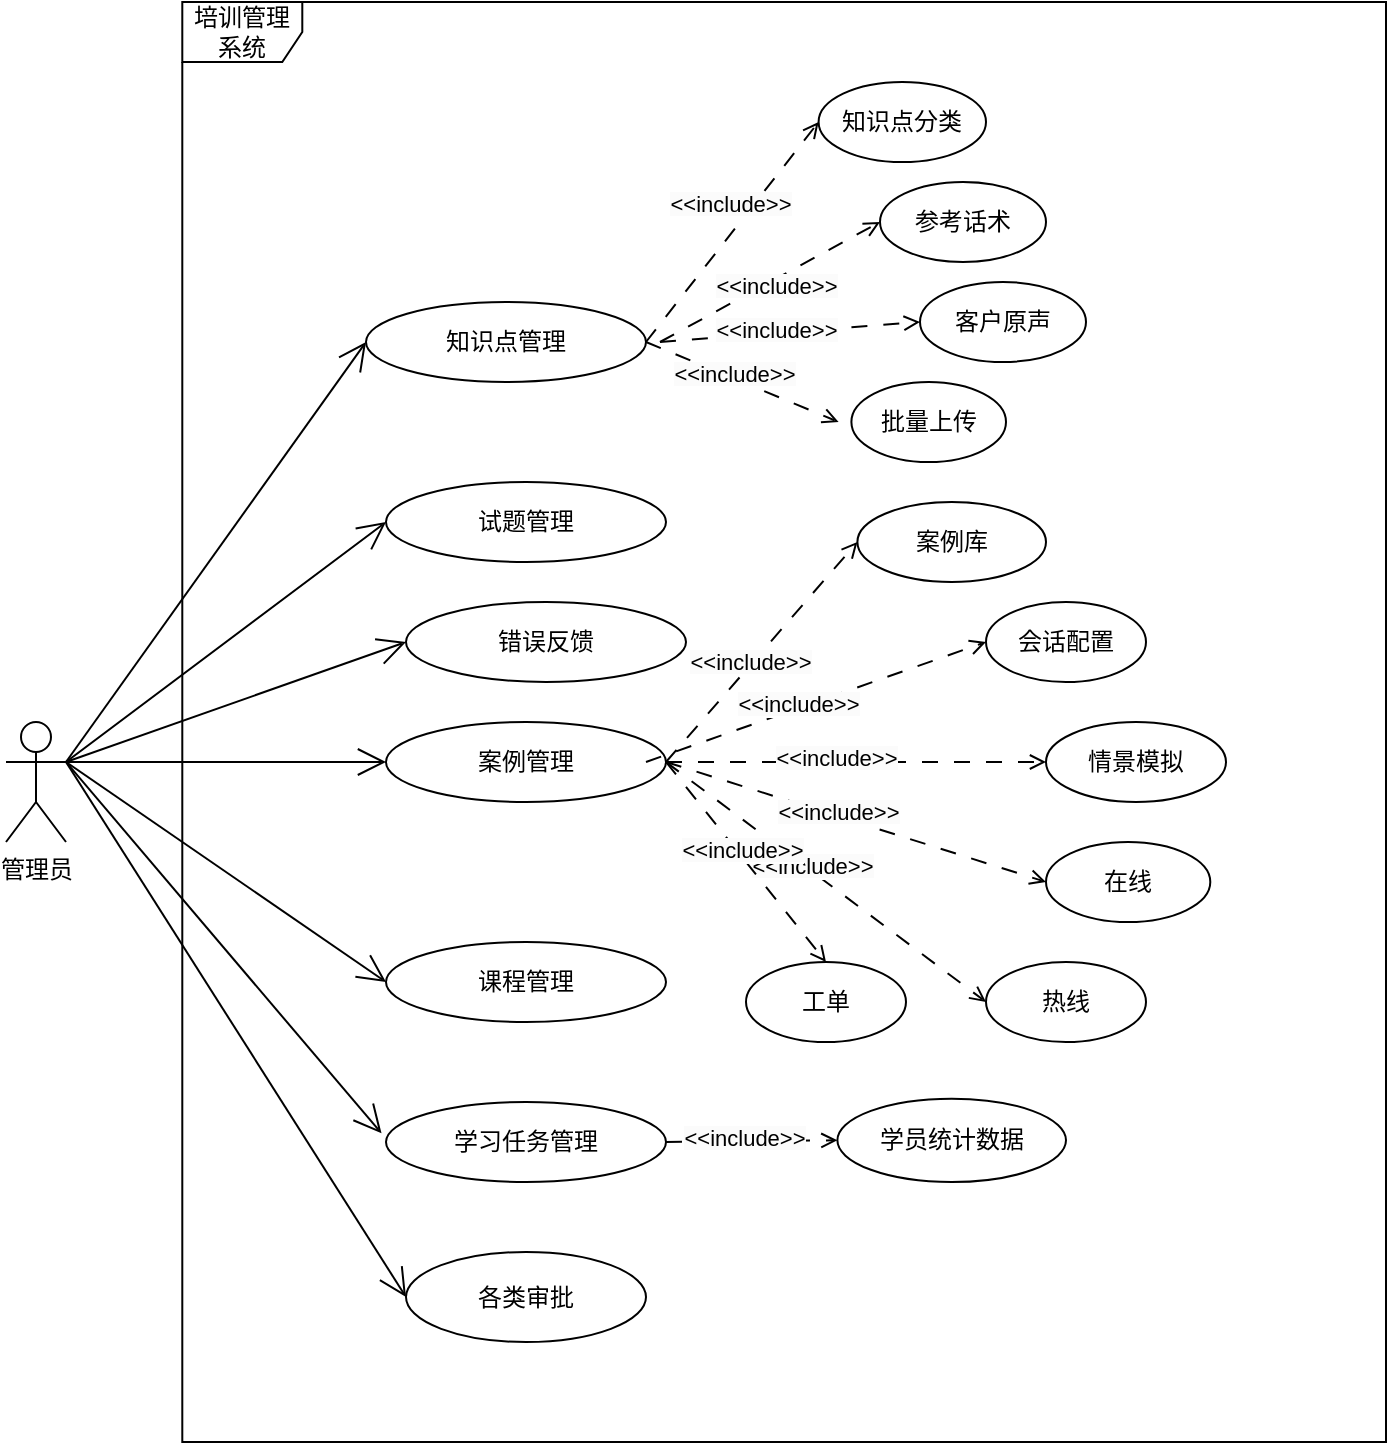 <mxfile version="24.8.6">
  <diagram name="第 1 页" id="jLr4lrlrVHVJPcqsL-fy">
    <mxGraphModel dx="1136" dy="657" grid="1" gridSize="10" guides="1" tooltips="1" connect="1" arrows="1" fold="1" page="1" pageScale="1" pageWidth="827" pageHeight="1169" math="0" shadow="0">
      <root>
        <mxCell id="0" />
        <mxCell id="1" parent="0" />
        <mxCell id="9K5wpRG9sUKZ4BDB4qsN-1" value="管理员" style="shape=umlActor;verticalLabelPosition=bottom;verticalAlign=top;html=1;outlineConnect=0;" parent="1" vertex="1">
          <mxGeometry x="210" y="440" width="30" height="60" as="geometry" />
        </mxCell>
        <mxCell id="9K5wpRG9sUKZ4BDB4qsN-7" value="知识点管理" style="ellipse;whiteSpace=wrap;html=1;" parent="1" vertex="1">
          <mxGeometry x="390" y="230" width="140" height="40" as="geometry" />
        </mxCell>
        <mxCell id="9K5wpRG9sUKZ4BDB4qsN-8" value="" style="endArrow=open;endFill=1;endSize=12;html=1;rounded=0;exitX=1;exitY=0.333;exitDx=0;exitDy=0;exitPerimeter=0;entryX=0;entryY=0.5;entryDx=0;entryDy=0;" parent="1" source="9K5wpRG9sUKZ4BDB4qsN-1" target="9K5wpRG9sUKZ4BDB4qsN-7" edge="1">
          <mxGeometry width="160" relative="1" as="geometry">
            <mxPoint x="240" y="520" as="sourcePoint" />
            <mxPoint x="400" y="520" as="targetPoint" />
          </mxGeometry>
        </mxCell>
        <mxCell id="9K5wpRG9sUKZ4BDB4qsN-9" value="案例管理" style="ellipse;whiteSpace=wrap;html=1;" parent="1" vertex="1">
          <mxGeometry x="400" y="440" width="140" height="40" as="geometry" />
        </mxCell>
        <mxCell id="9K5wpRG9sUKZ4BDB4qsN-10" value="" style="endArrow=open;endFill=1;endSize=12;html=1;rounded=0;entryX=0;entryY=0.5;entryDx=0;entryDy=0;" parent="1" target="9K5wpRG9sUKZ4BDB4qsN-9" edge="1">
          <mxGeometry width="160" relative="1" as="geometry">
            <mxPoint x="290" y="460" as="sourcePoint" />
            <mxPoint x="440" y="380" as="targetPoint" />
          </mxGeometry>
        </mxCell>
        <mxCell id="9K5wpRG9sUKZ4BDB4qsN-11" value="试题管理" style="ellipse;whiteSpace=wrap;html=1;" parent="1" vertex="1">
          <mxGeometry x="400" y="320" width="140" height="40" as="geometry" />
        </mxCell>
        <mxCell id="9K5wpRG9sUKZ4BDB4qsN-12" value="课程管理" style="ellipse;whiteSpace=wrap;html=1;" parent="1" vertex="1">
          <mxGeometry x="400" y="550" width="140" height="40" as="geometry" />
        </mxCell>
        <mxCell id="9K5wpRG9sUKZ4BDB4qsN-13" value="学习任务管理" style="ellipse;whiteSpace=wrap;html=1;" parent="1" vertex="1">
          <mxGeometry x="400" y="630" width="140" height="40" as="geometry" />
        </mxCell>
        <mxCell id="9K5wpRG9sUKZ4BDB4qsN-14" value="" style="endArrow=open;endFill=1;endSize=12;html=1;rounded=0;entryX=0;entryY=0.5;entryDx=0;entryDy=0;" parent="1" target="9K5wpRG9sUKZ4BDB4qsN-11" edge="1">
          <mxGeometry width="160" relative="1" as="geometry">
            <mxPoint x="300" y="460" as="sourcePoint" />
            <mxPoint x="440" y="450" as="targetPoint" />
            <Array as="points">
              <mxPoint x="240" y="460" />
            </Array>
          </mxGeometry>
        </mxCell>
        <mxCell id="9K5wpRG9sUKZ4BDB4qsN-15" value="" style="endArrow=open;endFill=1;endSize=12;html=1;rounded=0;entryX=0;entryY=0.5;entryDx=0;entryDy=0;" parent="1" target="9K5wpRG9sUKZ4BDB4qsN-12" edge="1">
          <mxGeometry width="160" relative="1" as="geometry">
            <mxPoint x="240" y="460" as="sourcePoint" />
            <mxPoint x="430" y="550" as="targetPoint" />
          </mxGeometry>
        </mxCell>
        <mxCell id="9K5wpRG9sUKZ4BDB4qsN-16" value="" style="endArrow=open;endFill=1;endSize=12;html=1;rounded=0;entryX=-0.016;entryY=0.392;entryDx=0;entryDy=0;entryPerimeter=0;exitX=1;exitY=0.333;exitDx=0;exitDy=0;exitPerimeter=0;" parent="1" target="9K5wpRG9sUKZ4BDB4qsN-13" edge="1" source="9K5wpRG9sUKZ4BDB4qsN-1">
          <mxGeometry width="160" relative="1" as="geometry">
            <mxPoint x="290" y="460" as="sourcePoint" />
            <mxPoint x="460" y="590" as="targetPoint" />
          </mxGeometry>
        </mxCell>
        <mxCell id="9K5wpRG9sUKZ4BDB4qsN-17" value="学员统计数据" style="ellipse;whiteSpace=wrap;html=1;" parent="1" vertex="1">
          <mxGeometry x="625.7" y="628.32" width="114.3" height="41.68" as="geometry" />
        </mxCell>
        <mxCell id="0O4qhSUyokO77OFxhCxH-1" value="" style="endArrow=open;html=1;rounded=0;exitX=1;exitY=0.5;exitDx=0;exitDy=0;dashed=1;dashPattern=8 8;endFill=0;entryX=0;entryY=0.5;entryDx=0;entryDy=0;" edge="1" parent="1" source="9K5wpRG9sUKZ4BDB4qsN-7" target="0O4qhSUyokO77OFxhCxH-9">
          <mxGeometry width="50" height="50" relative="1" as="geometry">
            <mxPoint x="656.3" y="300" as="sourcePoint" />
            <mxPoint x="646.3" y="170" as="targetPoint" />
            <Array as="points" />
          </mxGeometry>
        </mxCell>
        <mxCell id="0O4qhSUyokO77OFxhCxH-6" value="&lt;span style=&quot;background-color: rgb(251, 251, 251);&quot;&gt;&amp;lt;&amp;lt;include&amp;gt;&amp;gt;&lt;/span&gt;" style="edgeLabel;html=1;align=center;verticalAlign=middle;resizable=0;points=[];rotation=0;" vertex="1" connectable="0" parent="0O4qhSUyokO77OFxhCxH-1">
          <mxGeometry x="-0.104" y="2" relative="1" as="geometry">
            <mxPoint x="5" y="-19" as="offset" />
          </mxGeometry>
        </mxCell>
        <mxCell id="0O4qhSUyokO77OFxhCxH-9" value="知识点分类" style="ellipse;whiteSpace=wrap;html=1;" vertex="1" parent="1">
          <mxGeometry x="616.3" y="120" width="83.7" height="40" as="geometry" />
        </mxCell>
        <mxCell id="0O4qhSUyokO77OFxhCxH-10" value="参考话术" style="ellipse;whiteSpace=wrap;html=1;" vertex="1" parent="1">
          <mxGeometry x="647" y="170" width="83" height="40" as="geometry" />
        </mxCell>
        <mxCell id="0O4qhSUyokO77OFxhCxH-11" value="客户原声" style="ellipse;whiteSpace=wrap;html=1;" vertex="1" parent="1">
          <mxGeometry x="667" y="220" width="83" height="40" as="geometry" />
        </mxCell>
        <mxCell id="0O4qhSUyokO77OFxhCxH-12" value="" style="endArrow=open;html=1;rounded=0;dashed=1;dashPattern=8 8;endFill=0;entryX=0;entryY=0.5;entryDx=0;entryDy=0;" edge="1" parent="1" target="0O4qhSUyokO77OFxhCxH-10">
          <mxGeometry width="50" height="50" relative="1" as="geometry">
            <mxPoint x="537" y="250" as="sourcePoint" />
            <mxPoint x="496.3" y="350" as="targetPoint" />
            <Array as="points" />
          </mxGeometry>
        </mxCell>
        <mxCell id="0O4qhSUyokO77OFxhCxH-13" value="&lt;span style=&quot;background-color: rgb(251, 251, 251);&quot;&gt;&amp;lt;&amp;lt;include&amp;gt;&amp;gt;&lt;/span&gt;" style="edgeLabel;html=1;align=center;verticalAlign=middle;resizable=0;points=[];" vertex="1" connectable="0" parent="0O4qhSUyokO77OFxhCxH-12">
          <mxGeometry x="-0.104" y="2" relative="1" as="geometry">
            <mxPoint x="10" as="offset" />
          </mxGeometry>
        </mxCell>
        <mxCell id="0O4qhSUyokO77OFxhCxH-14" value="" style="endArrow=open;html=1;rounded=0;dashed=1;dashPattern=8 8;endFill=0;entryX=0;entryY=0.5;entryDx=0;entryDy=0;" edge="1" parent="1" target="0O4qhSUyokO77OFxhCxH-11">
          <mxGeometry width="50" height="50" relative="1" as="geometry">
            <mxPoint x="537" y="250" as="sourcePoint" />
            <mxPoint x="656.3" y="230" as="targetPoint" />
            <Array as="points" />
          </mxGeometry>
        </mxCell>
        <mxCell id="0O4qhSUyokO77OFxhCxH-15" value="&lt;span style=&quot;background-color: rgb(251, 251, 251);&quot;&gt;&amp;lt;&amp;lt;include&amp;gt;&amp;gt;&lt;/span&gt;" style="edgeLabel;html=1;align=center;verticalAlign=middle;resizable=0;points=[];" vertex="1" connectable="0" parent="0O4qhSUyokO77OFxhCxH-14">
          <mxGeometry x="-0.104" y="2" relative="1" as="geometry">
            <mxPoint as="offset" />
          </mxGeometry>
        </mxCell>
        <mxCell id="0O4qhSUyokO77OFxhCxH-16" value="案例库" style="ellipse;whiteSpace=wrap;html=1;" vertex="1" parent="1">
          <mxGeometry x="635.7" y="330" width="94.3" height="40" as="geometry" />
        </mxCell>
        <mxCell id="0O4qhSUyokO77OFxhCxH-17" value="会话配置" style="ellipse;whiteSpace=wrap;html=1;" vertex="1" parent="1">
          <mxGeometry x="700" y="380" width="80" height="40" as="geometry" />
        </mxCell>
        <mxCell id="0O4qhSUyokO77OFxhCxH-19" value="" style="endArrow=open;html=1;rounded=0;dashed=1;dashPattern=8 8;endFill=0;exitX=1;exitY=0.5;exitDx=0;exitDy=0;" edge="1" parent="1" source="9K5wpRG9sUKZ4BDB4qsN-7">
          <mxGeometry width="50" height="50" relative="1" as="geometry">
            <mxPoint x="566.3" y="240" as="sourcePoint" />
            <mxPoint x="626.3" y="290" as="targetPoint" />
            <Array as="points" />
          </mxGeometry>
        </mxCell>
        <mxCell id="0O4qhSUyokO77OFxhCxH-20" value="&lt;span style=&quot;background-color: rgb(251, 251, 251);&quot;&gt;&amp;lt;&amp;lt;include&amp;gt;&amp;gt;&lt;/span&gt;" style="edgeLabel;html=1;align=center;verticalAlign=middle;resizable=0;points=[];" vertex="1" connectable="0" parent="0O4qhSUyokO77OFxhCxH-19">
          <mxGeometry x="-0.104" y="2" relative="1" as="geometry">
            <mxPoint as="offset" />
          </mxGeometry>
        </mxCell>
        <mxCell id="0O4qhSUyokO77OFxhCxH-21" value="批量上传" style="ellipse;whiteSpace=wrap;html=1;" vertex="1" parent="1">
          <mxGeometry x="632.7" y="270" width="77.3" height="40" as="geometry" />
        </mxCell>
        <mxCell id="0O4qhSUyokO77OFxhCxH-23" value="情景模拟" style="ellipse;whiteSpace=wrap;html=1;" vertex="1" parent="1">
          <mxGeometry x="730" y="440" width="90" height="40" as="geometry" />
        </mxCell>
        <mxCell id="0O4qhSUyokO77OFxhCxH-24" value="" style="endArrow=open;html=1;rounded=0;dashed=1;dashPattern=8 8;endFill=0;exitX=1;exitY=0.5;exitDx=0;exitDy=0;entryX=0;entryY=0.5;entryDx=0;entryDy=0;" edge="1" parent="1" source="9K5wpRG9sUKZ4BDB4qsN-9" target="0O4qhSUyokO77OFxhCxH-16">
          <mxGeometry width="50" height="50" relative="1" as="geometry">
            <mxPoint x="550" y="290" as="sourcePoint" />
            <mxPoint x="620" y="350" as="targetPoint" />
            <Array as="points" />
          </mxGeometry>
        </mxCell>
        <mxCell id="0O4qhSUyokO77OFxhCxH-25" value="&lt;span style=&quot;background-color: rgb(251, 251, 251);&quot;&gt;&amp;lt;&amp;lt;include&amp;gt;&amp;gt;&lt;/span&gt;" style="edgeLabel;html=1;align=center;verticalAlign=middle;resizable=0;points=[];" vertex="1" connectable="0" parent="0O4qhSUyokO77OFxhCxH-24">
          <mxGeometry x="-0.104" y="2" relative="1" as="geometry">
            <mxPoint as="offset" />
          </mxGeometry>
        </mxCell>
        <mxCell id="0O4qhSUyokO77OFxhCxH-27" value="" style="endArrow=open;html=1;rounded=0;dashed=1;dashPattern=8 8;endFill=0;entryX=0;entryY=0.5;entryDx=0;entryDy=0;" edge="1" parent="1" target="0O4qhSUyokO77OFxhCxH-17">
          <mxGeometry width="50" height="50" relative="1" as="geometry">
            <mxPoint x="530" y="460" as="sourcePoint" />
            <mxPoint x="600" y="440" as="targetPoint" />
            <Array as="points" />
          </mxGeometry>
        </mxCell>
        <mxCell id="0O4qhSUyokO77OFxhCxH-28" value="&lt;span style=&quot;background-color: rgb(251, 251, 251);&quot;&gt;&amp;lt;&amp;lt;include&amp;gt;&amp;gt;&lt;/span&gt;" style="edgeLabel;html=1;align=center;verticalAlign=middle;resizable=0;points=[];" vertex="1" connectable="0" parent="0O4qhSUyokO77OFxhCxH-27">
          <mxGeometry x="-0.104" y="2" relative="1" as="geometry">
            <mxPoint as="offset" />
          </mxGeometry>
        </mxCell>
        <mxCell id="0O4qhSUyokO77OFxhCxH-29" value="" style="endArrow=open;html=1;rounded=0;dashed=1;dashPattern=8 8;endFill=0;entryX=0;entryY=0.5;entryDx=0;entryDy=0;exitX=1;exitY=0.5;exitDx=0;exitDy=0;" edge="1" parent="1" source="9K5wpRG9sUKZ4BDB4qsN-9" target="0O4qhSUyokO77OFxhCxH-23">
          <mxGeometry width="50" height="50" relative="1" as="geometry">
            <mxPoint x="550" y="430" as="sourcePoint" />
            <mxPoint x="620" y="460" as="targetPoint" />
            <Array as="points" />
          </mxGeometry>
        </mxCell>
        <mxCell id="0O4qhSUyokO77OFxhCxH-30" value="&lt;span style=&quot;background-color: rgb(251, 251, 251);&quot;&gt;&amp;lt;&amp;lt;include&amp;gt;&amp;gt;&lt;/span&gt;" style="edgeLabel;html=1;align=center;verticalAlign=middle;resizable=0;points=[];" vertex="1" connectable="0" parent="0O4qhSUyokO77OFxhCxH-29">
          <mxGeometry x="-0.104" y="2" relative="1" as="geometry">
            <mxPoint as="offset" />
          </mxGeometry>
        </mxCell>
        <mxCell id="0O4qhSUyokO77OFxhCxH-31" value="" style="endArrow=open;html=1;rounded=0;dashed=1;dashPattern=8 8;endFill=0;entryX=0;entryY=0.5;entryDx=0;entryDy=0;exitX=1;exitY=0.5;exitDx=0;exitDy=0;" edge="1" parent="1" source="9K5wpRG9sUKZ4BDB4qsN-13" target="9K5wpRG9sUKZ4BDB4qsN-17">
          <mxGeometry width="50" height="50" relative="1" as="geometry">
            <mxPoint x="540" y="400" as="sourcePoint" />
            <mxPoint x="650" y="470" as="targetPoint" />
            <Array as="points" />
          </mxGeometry>
        </mxCell>
        <mxCell id="0O4qhSUyokO77OFxhCxH-32" value="&lt;span style=&quot;background-color: rgb(251, 251, 251);&quot;&gt;&amp;lt;&amp;lt;include&amp;gt;&amp;gt;&lt;/span&gt;" style="edgeLabel;html=1;align=center;verticalAlign=middle;resizable=0;points=[];" vertex="1" connectable="0" parent="0O4qhSUyokO77OFxhCxH-31">
          <mxGeometry x="-0.104" y="2" relative="1" as="geometry">
            <mxPoint as="offset" />
          </mxGeometry>
        </mxCell>
        <mxCell id="0O4qhSUyokO77OFxhCxH-35" value="热线" style="ellipse;whiteSpace=wrap;html=1;" vertex="1" parent="1">
          <mxGeometry x="700" y="560" width="80" height="40" as="geometry" />
        </mxCell>
        <mxCell id="0O4qhSUyokO77OFxhCxH-36" value="在线" style="ellipse;whiteSpace=wrap;html=1;" vertex="1" parent="1">
          <mxGeometry x="730" y="500" width="82.15" height="40" as="geometry" />
        </mxCell>
        <mxCell id="0O4qhSUyokO77OFxhCxH-37" value="" style="endArrow=open;html=1;rounded=0;dashed=1;dashPattern=8 8;endFill=0;entryX=0;entryY=0.5;entryDx=0;entryDy=0;exitX=1;exitY=0.5;exitDx=0;exitDy=0;" edge="1" parent="1" source="9K5wpRG9sUKZ4BDB4qsN-9" target="0O4qhSUyokO77OFxhCxH-36">
          <mxGeometry width="50" height="50" relative="1" as="geometry">
            <mxPoint x="530" y="410" as="sourcePoint" />
            <mxPoint x="510" y="440" as="targetPoint" />
            <Array as="points" />
          </mxGeometry>
        </mxCell>
        <mxCell id="0O4qhSUyokO77OFxhCxH-38" value="&lt;span style=&quot;background-color: rgb(251, 251, 251);&quot;&gt;&amp;lt;&amp;lt;include&amp;gt;&amp;gt;&lt;/span&gt;" style="edgeLabel;html=1;align=center;verticalAlign=middle;resizable=0;points=[];" vertex="1" connectable="0" parent="0O4qhSUyokO77OFxhCxH-37">
          <mxGeometry x="-0.104" y="2" relative="1" as="geometry">
            <mxPoint as="offset" />
          </mxGeometry>
        </mxCell>
        <mxCell id="0O4qhSUyokO77OFxhCxH-40" value="" style="endArrow=open;html=1;rounded=0;dashed=1;dashPattern=8 8;endFill=0;exitX=1;exitY=0.5;exitDx=0;exitDy=0;entryX=0;entryY=0.5;entryDx=0;entryDy=0;" edge="1" parent="1" source="9K5wpRG9sUKZ4BDB4qsN-9" target="0O4qhSUyokO77OFxhCxH-35">
          <mxGeometry width="50" height="50" relative="1" as="geometry">
            <mxPoint x="533" y="470" as="sourcePoint" />
            <mxPoint x="620" y="560" as="targetPoint" />
            <Array as="points" />
          </mxGeometry>
        </mxCell>
        <mxCell id="0O4qhSUyokO77OFxhCxH-41" value="&lt;span style=&quot;background-color: rgb(251, 251, 251);&quot;&gt;&amp;lt;&amp;lt;include&amp;gt;&amp;gt;&lt;/span&gt;" style="edgeLabel;html=1;align=center;verticalAlign=middle;resizable=0;points=[];" vertex="1" connectable="0" parent="0O4qhSUyokO77OFxhCxH-40">
          <mxGeometry x="-0.104" y="2" relative="1" as="geometry">
            <mxPoint as="offset" />
          </mxGeometry>
        </mxCell>
        <mxCell id="0O4qhSUyokO77OFxhCxH-42" value="各类审批" style="ellipse;whiteSpace=wrap;html=1;" vertex="1" parent="1">
          <mxGeometry x="410" y="705" width="120" height="45" as="geometry" />
        </mxCell>
        <mxCell id="0O4qhSUyokO77OFxhCxH-43" value="" style="endArrow=open;endFill=1;endSize=12;html=1;rounded=0;entryX=0;entryY=0.5;entryDx=0;entryDy=0;exitX=1;exitY=0.333;exitDx=0;exitDy=0;exitPerimeter=0;" edge="1" parent="1" source="9K5wpRG9sUKZ4BDB4qsN-1" target="0O4qhSUyokO77OFxhCxH-42">
          <mxGeometry width="160" relative="1" as="geometry">
            <mxPoint x="300" y="470" as="sourcePoint" />
            <mxPoint x="408" y="656" as="targetPoint" />
          </mxGeometry>
        </mxCell>
        <mxCell id="0O4qhSUyokO77OFxhCxH-45" value="工单" style="ellipse;whiteSpace=wrap;html=1;" vertex="1" parent="1">
          <mxGeometry x="580" y="560" width="80" height="40" as="geometry" />
        </mxCell>
        <mxCell id="0O4qhSUyokO77OFxhCxH-46" value="" style="endArrow=open;html=1;rounded=0;exitX=1;exitY=0.5;exitDx=0;exitDy=0;dashed=1;dashPattern=8 8;endFill=0;entryX=0.5;entryY=0;entryDx=0;entryDy=0;" edge="1" parent="1" source="9K5wpRG9sUKZ4BDB4qsN-9" target="0O4qhSUyokO77OFxhCxH-45">
          <mxGeometry width="50" height="50" relative="1" as="geometry">
            <mxPoint x="330" y="600" as="sourcePoint" />
            <mxPoint x="670" y="570" as="targetPoint" />
            <Array as="points" />
          </mxGeometry>
        </mxCell>
        <mxCell id="0O4qhSUyokO77OFxhCxH-47" value="&lt;span style=&quot;background-color: rgb(251, 251, 251);&quot;&gt;&amp;lt;&amp;lt;include&amp;gt;&amp;gt;&lt;/span&gt;" style="edgeLabel;html=1;align=center;verticalAlign=middle;resizable=0;points=[];" vertex="1" connectable="0" parent="0O4qhSUyokO77OFxhCxH-46">
          <mxGeometry x="-0.104" y="2" relative="1" as="geometry">
            <mxPoint as="offset" />
          </mxGeometry>
        </mxCell>
        <mxCell id="0O4qhSUyokO77OFxhCxH-48" value="错误反馈" style="ellipse;whiteSpace=wrap;html=1;" vertex="1" parent="1">
          <mxGeometry x="410" y="380" width="140" height="40" as="geometry" />
        </mxCell>
        <mxCell id="0O4qhSUyokO77OFxhCxH-49" value="" style="endArrow=open;endFill=1;endSize=12;html=1;rounded=0;entryX=0;entryY=0.5;entryDx=0;entryDy=0;" edge="1" parent="1" target="0O4qhSUyokO77OFxhCxH-48">
          <mxGeometry width="160" relative="1" as="geometry">
            <mxPoint x="240" y="460" as="sourcePoint" />
            <mxPoint x="410" y="350" as="targetPoint" />
            <Array as="points" />
          </mxGeometry>
        </mxCell>
        <mxCell id="0O4qhSUyokO77OFxhCxH-51" value="培训管理系统" style="shape=umlFrame;whiteSpace=wrap;html=1;pointerEvents=0;" vertex="1" parent="1">
          <mxGeometry x="298.15" y="80" width="601.85" height="720" as="geometry" />
        </mxCell>
      </root>
    </mxGraphModel>
  </diagram>
</mxfile>
